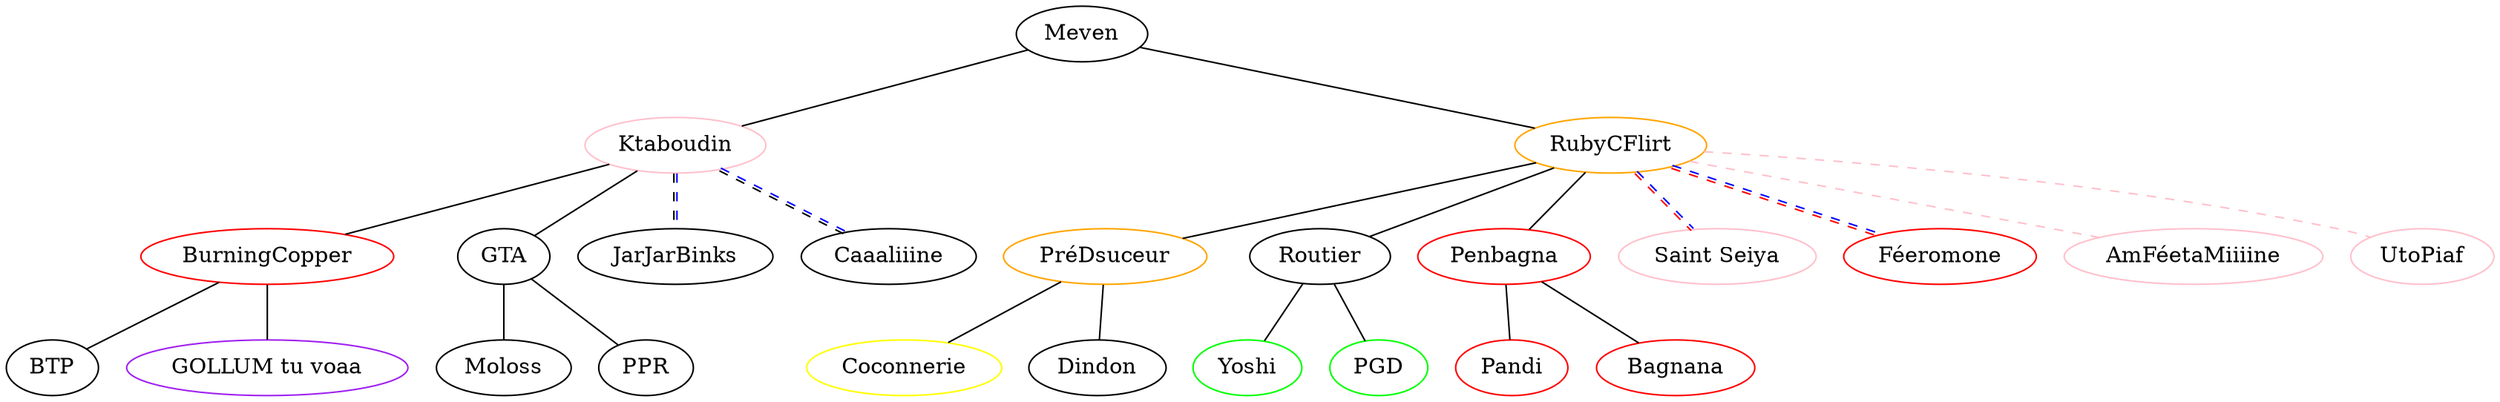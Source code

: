 graph Falmily {
    // list of names
    meven [label="Meven", fillcolor="blue:black"]; // IPP
      alix [label="Ktaboudin", color="pink", shape=ellipse] // Paramed
        iris [label="BurningCopper", color="red"]; // Droit
          lisa [label="BTP", fillcolor="white"]; // BTS
          vianney [label="GOLLUM tu voaa", color="purple", shape=ellipse]; // Dentaire
        camille [label="GTA", fillcolor="blue:black"]; // IPP
          julien [label="Moloss", fillcolor="blue:black"]; // IPP
          chabal [label="PPR", fillcolor="blue:black"]; // IPP
        // Adoption IPP
        maxime [label="JarJarBinks", fillcolor="blue:black"]; // IPP
        lily [label="Caaaliiine", fillcolor="blue:black"]; // IPP
      chris [label="RubyCFlirt", color="orange"]; // Gestion
        lucas [label="PréDsuceur", color="orange"]; // DCG
          coralie [label="Coconnerie", color="yellow"]; // Psycho
          guillaume [label="Dindon", fillcolor="blue:black"]; // Ingé
        louise [label="Routier", fillcolor="blue:black"]; // Ingé
          katia [label="Yoshi", color="green", shape=ellipse] // Pharma
          antoine [label="PGD", color="green", shape=ellipse] // Pharma
        tiffany [label="Penbagna", color="red", shape=ellipse] // Médecine
          pandi [label="Pandi", color="red", shape=ellipse] // Médecine
          bagnagna [label="Bagnana", color="red"]; // Droit
        // Adoption Paris
        lilo [label="Saint Seiya", color="pink", shape=ellipse] // Paramed
        benoit [label="Féeromone", color="red", fillcolor="green:red"]; // IF
        // Adoption rose
        anouchka [label="AmFéetaMiiiine", color="pink", shape=ellipse] // Paramed
        laetitia [label="UtoPiaf", color="pink", shape=ellipse] // Paramed

    /*
    ** List of patronage links
    */

    // Alix's branch
    meven -- alix;
      alix -- iris;
        iris -- lisa;
        iris -- vianney;
      alix -- camille;
        camille -- julien;
        camille -- chabal;
      // Adoption IPP
      alix -- maxime [style=dashed, color="black:blue"];
      alix -- lily [style=dashed, color="black:blue"];

    // Chris' branch
    meven -- chris;
        chris -- lucas;
          lucas -- coralie;
          lucas -- guillaume;
        chris -- louise;
          louise -- katia;
          louise -- antoine;
        chris -- tiffany;
          tiffany -- pandi;
          tiffany -- bagnagna;
      // Adoption Paris
      chris -- lilo [style=dashed, color="red:blue"];
      chris -- benoit [style=dashed, color="red:blue"];
      // Adoption rose
      chris -- anouchka [style=dashed, color="pink"];
      chris -- laetitia [style=dashed, color="pink"];
}
